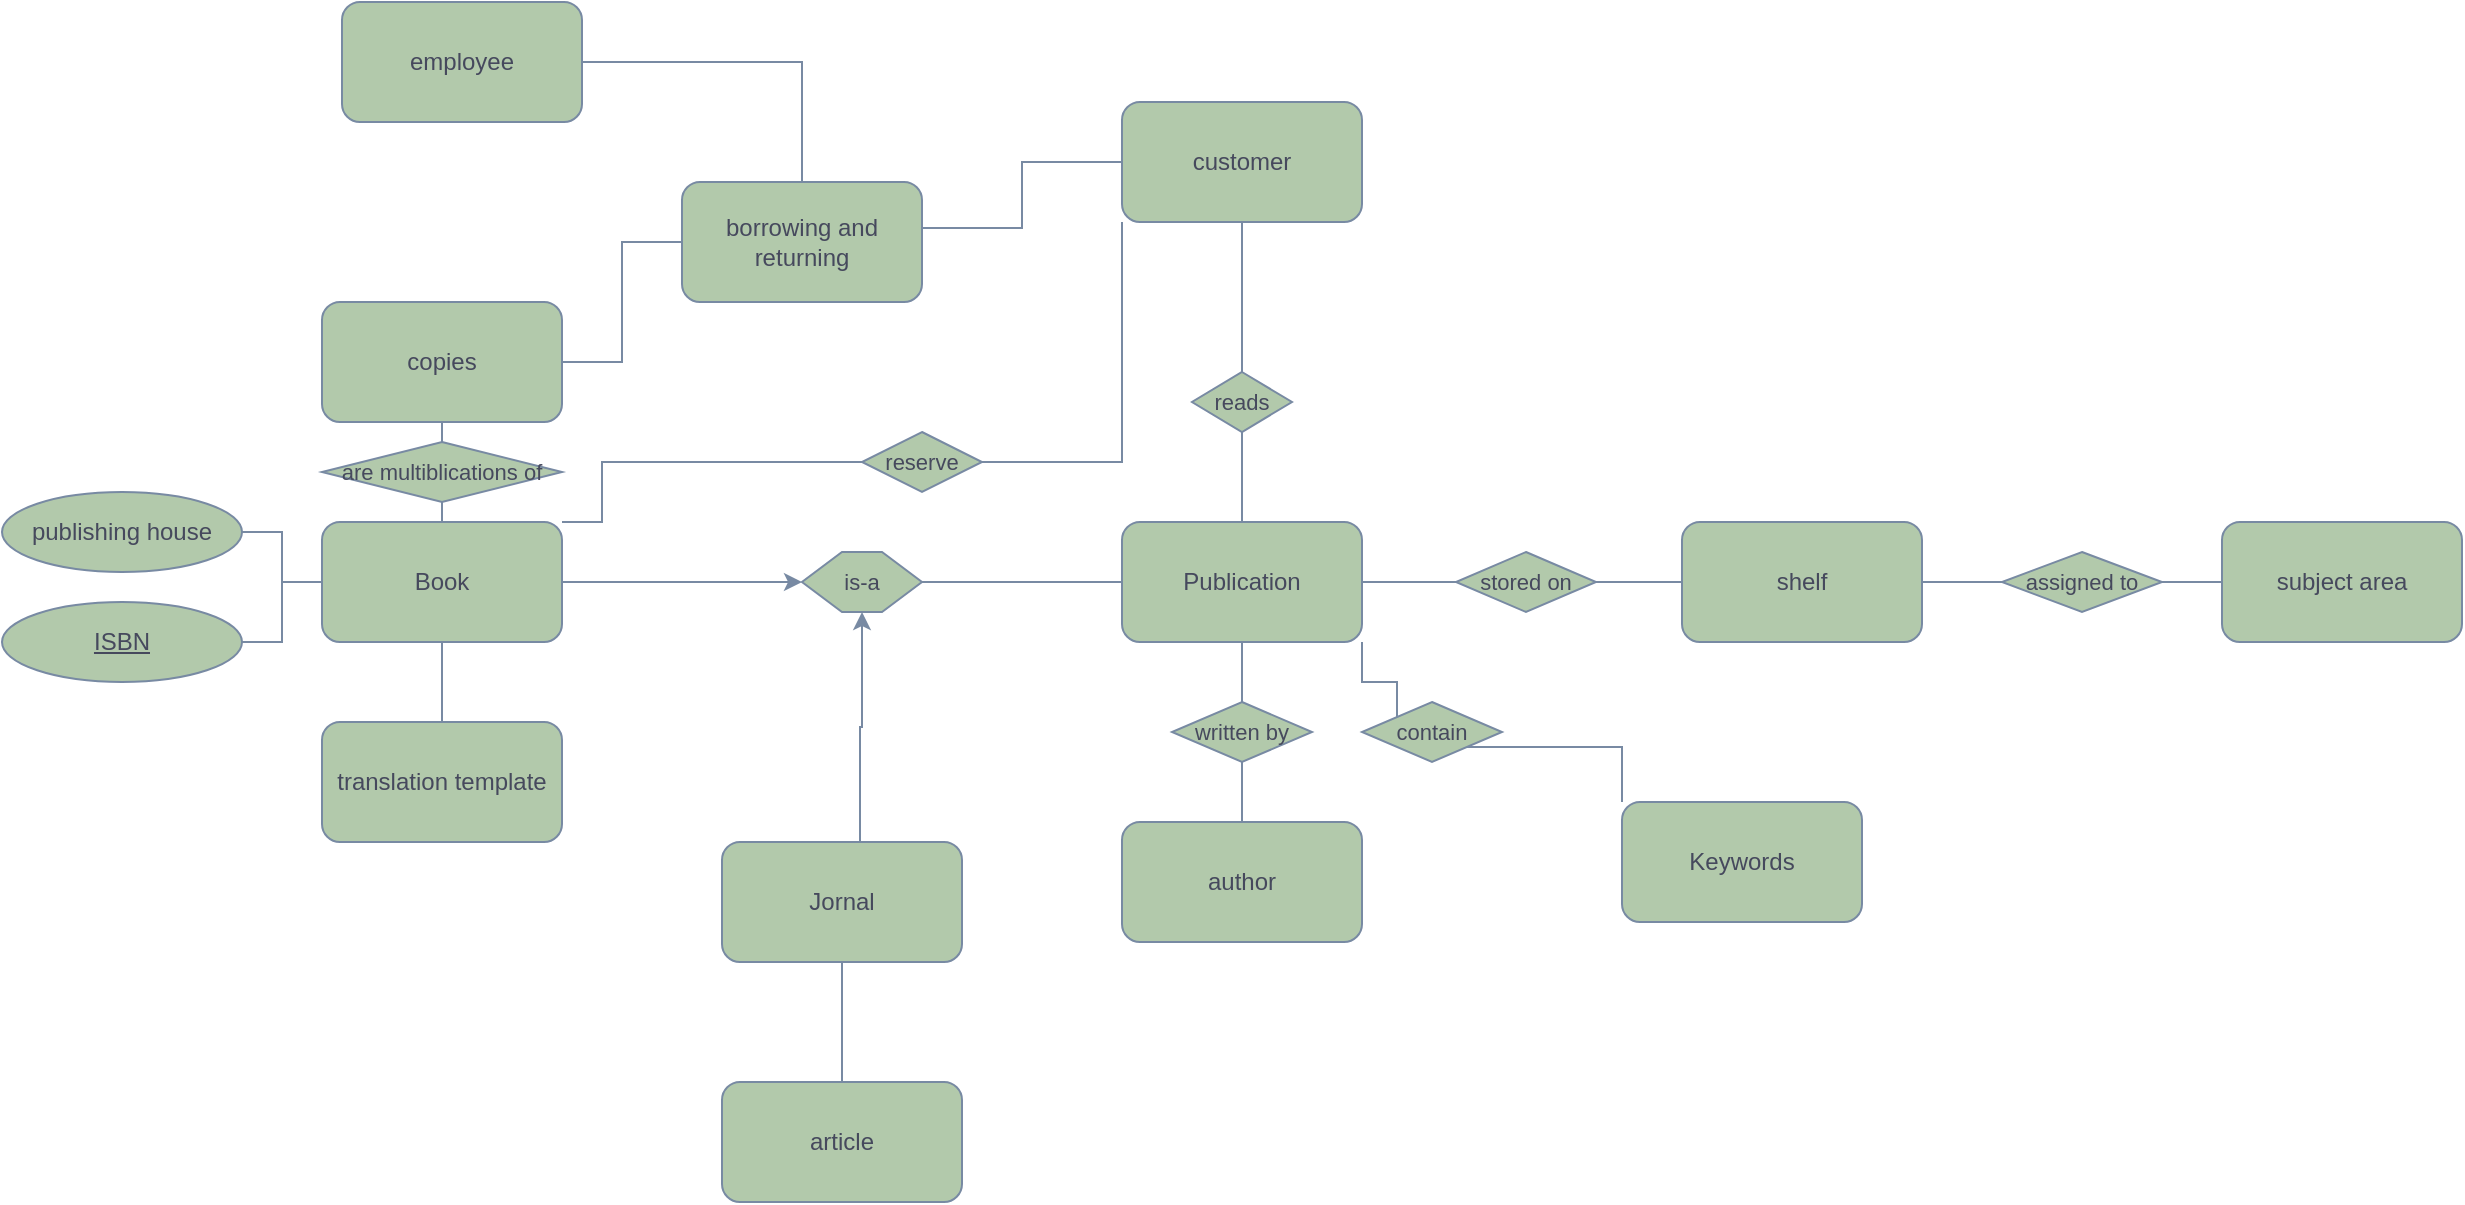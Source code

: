 <mxfile version="26.2.2">
  <diagram name="Seite-1" id="tsrc8ydOF3_2nM63vob0">
    <mxGraphModel dx="2068" dy="2404" grid="1" gridSize="10" guides="1" tooltips="1" connect="1" arrows="1" fold="1" page="1" pageScale="1" pageWidth="827" pageHeight="1169" math="0" shadow="0">
      <root>
        <mxCell id="0" />
        <mxCell id="1" parent="0" />
        <mxCell id="QP1Ot8ZAfSgMZhXPvZnd-15" style="edgeStyle=orthogonalEdgeStyle;shape=connector;rounded=0;orthogonalLoop=1;jettySize=auto;html=1;exitX=1;exitY=0.5;exitDx=0;exitDy=0;entryX=0;entryY=0.5;entryDx=0;entryDy=0;strokeColor=#788AA3;align=center;verticalAlign=middle;fontFamily=Helvetica;fontSize=11;fontColor=default;labelBackgroundColor=none;startFill=0;endArrow=none;" edge="1" parent="1" source="QP1Ot8ZAfSgMZhXPvZnd-40" target="QP1Ot8ZAfSgMZhXPvZnd-16">
          <mxGeometry relative="1" as="geometry">
            <mxPoint x="370" y="170" as="targetPoint" />
          </mxGeometry>
        </mxCell>
        <mxCell id="QP1Ot8ZAfSgMZhXPvZnd-21" style="edgeStyle=orthogonalEdgeStyle;rounded=0;orthogonalLoop=1;jettySize=auto;html=1;exitX=1;exitY=0.5;exitDx=0;exitDy=0;entryX=0;entryY=0.5;entryDx=0;entryDy=0;strokeColor=#788AA3;fontColor=#46495D;fillColor=#B2C9AB;endArrow=none;startFill=0;" edge="1" parent="1" source="QP1Ot8ZAfSgMZhXPvZnd-8" target="QP1Ot8ZAfSgMZhXPvZnd-67">
          <mxGeometry relative="1" as="geometry">
            <mxPoint x="370" y="5" as="targetPoint" />
          </mxGeometry>
        </mxCell>
        <mxCell id="QP1Ot8ZAfSgMZhXPvZnd-49" style="edgeStyle=orthogonalEdgeStyle;shape=connector;rounded=0;orthogonalLoop=1;jettySize=auto;html=1;exitX=1;exitY=0;exitDx=0;exitDy=0;entryX=0;entryY=0.5;entryDx=0;entryDy=0;strokeColor=#788AA3;align=center;verticalAlign=middle;fontFamily=Helvetica;fontSize=11;fontColor=#46495D;labelBackgroundColor=default;startFill=0;endArrow=none;fillColor=#B2C9AB;" edge="1" parent="1" source="QP1Ot8ZAfSgMZhXPvZnd-1" target="QP1Ot8ZAfSgMZhXPvZnd-48">
          <mxGeometry relative="1" as="geometry">
            <Array as="points">
              <mxPoint x="330" y="140" />
              <mxPoint x="330" y="110" />
            </Array>
          </mxGeometry>
        </mxCell>
        <mxCell id="QP1Ot8ZAfSgMZhXPvZnd-1" value="Book" style="rounded=1;whiteSpace=wrap;html=1;labelBackgroundColor=none;fillColor=#B2C9AB;strokeColor=#788AA3;fontColor=#46495D;" vertex="1" parent="1">
          <mxGeometry x="190" y="140" width="120" height="60" as="geometry" />
        </mxCell>
        <mxCell id="QP1Ot8ZAfSgMZhXPvZnd-27" style="edgeStyle=orthogonalEdgeStyle;shape=connector;rounded=0;orthogonalLoop=1;jettySize=auto;html=1;exitX=0.575;exitY=0.033;exitDx=0;exitDy=0;entryX=0.5;entryY=1;entryDx=0;entryDy=0;strokeColor=#788AA3;align=center;verticalAlign=middle;fontFamily=Helvetica;fontSize=11;fontColor=#46495D;labelBackgroundColor=default;startFill=0;endArrow=classic;fillColor=#B2C9AB;endFill=1;exitPerimeter=0;" edge="1" parent="1" source="QP1Ot8ZAfSgMZhXPvZnd-2" target="QP1Ot8ZAfSgMZhXPvZnd-23">
          <mxGeometry relative="1" as="geometry" />
        </mxCell>
        <mxCell id="QP1Ot8ZAfSgMZhXPvZnd-2" value="Jornal" style="rounded=1;whiteSpace=wrap;html=1;labelBackgroundColor=none;fillColor=#B2C9AB;strokeColor=#788AA3;fontColor=#46495D;" vertex="1" parent="1">
          <mxGeometry x="390" y="300" width="120" height="60" as="geometry" />
        </mxCell>
        <mxCell id="QP1Ot8ZAfSgMZhXPvZnd-7" value="" style="edgeStyle=orthogonalEdgeStyle;rounded=0;orthogonalLoop=1;jettySize=auto;html=1;strokeColor=#788AA3;fontColor=default;endArrow=none;startFill=0;labelBackgroundColor=none;" edge="1" parent="1" source="QP1Ot8ZAfSgMZhXPvZnd-3" target="QP1Ot8ZAfSgMZhXPvZnd-1">
          <mxGeometry relative="1" as="geometry" />
        </mxCell>
        <mxCell id="QP1Ot8ZAfSgMZhXPvZnd-3" value="publishing house" style="rounded=1;whiteSpace=wrap;html=1;labelBackgroundColor=none;fillColor=#B2C9AB;strokeColor=#788AA3;fontColor=#46495D;shape=ellipse;perimeter=ellipsePerimeter;" vertex="1" parent="1">
          <mxGeometry x="30" y="125" width="120" height="40" as="geometry" />
        </mxCell>
        <mxCell id="QP1Ot8ZAfSgMZhXPvZnd-36" value="" style="edgeStyle=orthogonalEdgeStyle;shape=connector;rounded=0;orthogonalLoop=1;jettySize=auto;html=1;strokeColor=#788AA3;align=center;verticalAlign=middle;fontFamily=Helvetica;fontSize=11;fontColor=#46495D;labelBackgroundColor=default;startFill=0;endArrow=none;fillColor=#B2C9AB;entryX=0.5;entryY=1;entryDx=0;entryDy=0;" edge="1" parent="1" source="QP1Ot8ZAfSgMZhXPvZnd-4" target="QP1Ot8ZAfSgMZhXPvZnd-2">
          <mxGeometry relative="1" as="geometry">
            <mxPoint x="450" y="480" as="targetPoint" />
          </mxGeometry>
        </mxCell>
        <mxCell id="QP1Ot8ZAfSgMZhXPvZnd-4" value="article" style="rounded=1;whiteSpace=wrap;html=1;labelBackgroundColor=none;fillColor=#B2C9AB;strokeColor=#788AA3;fontColor=#46495D;" vertex="1" parent="1">
          <mxGeometry x="390" y="420" width="120" height="60" as="geometry" />
        </mxCell>
        <mxCell id="QP1Ot8ZAfSgMZhXPvZnd-5" value="subject area" style="rounded=1;whiteSpace=wrap;html=1;labelBackgroundColor=none;fillColor=#B2C9AB;strokeColor=#788AA3;fontColor=#46495D;" vertex="1" parent="1">
          <mxGeometry x="1140" y="140" width="120" height="60" as="geometry" />
        </mxCell>
        <mxCell id="QP1Ot8ZAfSgMZhXPvZnd-33" value="" style="edgeStyle=orthogonalEdgeStyle;shape=connector;rounded=0;orthogonalLoop=1;jettySize=auto;html=1;strokeColor=#788AA3;align=center;verticalAlign=middle;fontFamily=Helvetica;fontSize=11;fontColor=#46495D;labelBackgroundColor=default;startFill=0;endArrow=none;fillColor=#B2C9AB;" edge="1" parent="1" source="QP1Ot8ZAfSgMZhXPvZnd-6" target="QP1Ot8ZAfSgMZhXPvZnd-31">
          <mxGeometry relative="1" as="geometry" />
        </mxCell>
        <mxCell id="QP1Ot8ZAfSgMZhXPvZnd-6" value="author" style="rounded=1;whiteSpace=wrap;html=1;labelBackgroundColor=none;fillColor=#B2C9AB;strokeColor=#788AA3;fontColor=#46495D;" vertex="1" parent="1">
          <mxGeometry x="590" y="290" width="120" height="60" as="geometry" />
        </mxCell>
        <mxCell id="QP1Ot8ZAfSgMZhXPvZnd-17" style="edgeStyle=orthogonalEdgeStyle;shape=connector;rounded=0;orthogonalLoop=1;jettySize=auto;html=1;exitX=0.5;exitY=1;exitDx=0;exitDy=0;entryX=0.5;entryY=0;entryDx=0;entryDy=0;strokeColor=#788AA3;align=center;verticalAlign=middle;fontFamily=Helvetica;fontSize=11;fontColor=default;labelBackgroundColor=none;startFill=0;endArrow=none;" edge="1" parent="1" source="QP1Ot8ZAfSgMZhXPvZnd-55" target="QP1Ot8ZAfSgMZhXPvZnd-1">
          <mxGeometry relative="1" as="geometry" />
        </mxCell>
        <mxCell id="QP1Ot8ZAfSgMZhXPvZnd-8" value="copies" style="rounded=1;whiteSpace=wrap;html=1;labelBackgroundColor=none;fillColor=#B2C9AB;strokeColor=#788AA3;fontColor=#46495D;" vertex="1" parent="1">
          <mxGeometry x="190" y="30" width="120" height="60" as="geometry" />
        </mxCell>
        <mxCell id="QP1Ot8ZAfSgMZhXPvZnd-13" value="" style="edgeStyle=orthogonalEdgeStyle;shape=connector;rounded=0;orthogonalLoop=1;jettySize=auto;html=1;exitX=0;exitY=0.5;exitDx=0;exitDy=0;entryX=1;entryY=0.5;entryDx=0;entryDy=0;strokeColor=#788AA3;align=center;verticalAlign=middle;fontFamily=Helvetica;fontSize=11;fontColor=default;labelBackgroundColor=none;startFill=0;endArrow=none;" edge="1" parent="1" source="QP1Ot8ZAfSgMZhXPvZnd-5" target="QP1Ot8ZAfSgMZhXPvZnd-16">
          <mxGeometry relative="1" as="geometry">
            <mxPoint x="440" y="90" as="sourcePoint" />
            <mxPoint x="524" y="170" as="targetPoint" />
          </mxGeometry>
        </mxCell>
        <mxCell id="QP1Ot8ZAfSgMZhXPvZnd-16" value="assigned to" style="rhombus;whiteSpace=wrap;html=1;strokeColor=#788AA3;fontFamily=Helvetica;fontSize=11;fontColor=#46495D;labelBackgroundColor=none;fillColor=#B2C9AB;" vertex="1" parent="1">
          <mxGeometry x="1030" y="155" width="80" height="30" as="geometry" />
        </mxCell>
        <mxCell id="QP1Ot8ZAfSgMZhXPvZnd-29" value="" style="edgeStyle=orthogonalEdgeStyle;shape=connector;rounded=0;orthogonalLoop=1;jettySize=auto;html=1;strokeColor=#788AA3;align=center;verticalAlign=middle;fontFamily=Helvetica;fontSize=11;fontColor=#46495D;labelBackgroundColor=default;startFill=0;endArrow=none;fillColor=#B2C9AB;" edge="1" parent="1" source="QP1Ot8ZAfSgMZhXPvZnd-19" target="QP1Ot8ZAfSgMZhXPvZnd-28">
          <mxGeometry relative="1" as="geometry" />
        </mxCell>
        <mxCell id="QP1Ot8ZAfSgMZhXPvZnd-19" value="customer" style="rounded=1;whiteSpace=wrap;html=1;labelBackgroundColor=none;fillColor=#B2C9AB;strokeColor=#788AA3;fontColor=#46495D;" vertex="1" parent="1">
          <mxGeometry x="590" y="-70" width="120" height="60" as="geometry" />
        </mxCell>
        <mxCell id="QP1Ot8ZAfSgMZhXPvZnd-45" style="edgeStyle=orthogonalEdgeStyle;shape=connector;rounded=0;orthogonalLoop=1;jettySize=auto;html=1;exitX=0.983;exitY=0.383;exitDx=0;exitDy=0;entryX=0;entryY=0.5;entryDx=0;entryDy=0;strokeColor=#788AA3;align=center;verticalAlign=middle;fontFamily=Helvetica;fontSize=11;fontColor=#46495D;labelBackgroundColor=default;startFill=0;endArrow=none;fillColor=#B2C9AB;exitPerimeter=0;" edge="1" parent="1" source="QP1Ot8ZAfSgMZhXPvZnd-67" target="QP1Ot8ZAfSgMZhXPvZnd-19">
          <mxGeometry relative="1" as="geometry">
            <mxPoint x="490" y="5" as="sourcePoint" />
          </mxGeometry>
        </mxCell>
        <mxCell id="QP1Ot8ZAfSgMZhXPvZnd-24" value="" style="edgeStyle=orthogonalEdgeStyle;shape=connector;rounded=0;orthogonalLoop=1;jettySize=auto;html=1;exitX=1;exitY=0.5;exitDx=0;exitDy=0;entryX=0;entryY=0.5;entryDx=0;entryDy=0;strokeColor=#788AA3;align=center;verticalAlign=middle;fontFamily=Helvetica;fontSize=11;fontColor=default;labelBackgroundColor=none;startFill=0;endArrow=classic;endFill=1;" edge="1" parent="1" source="QP1Ot8ZAfSgMZhXPvZnd-1" target="QP1Ot8ZAfSgMZhXPvZnd-23">
          <mxGeometry relative="1" as="geometry">
            <mxPoint x="310" y="170" as="sourcePoint" />
            <mxPoint x="1000" y="210" as="targetPoint" />
          </mxGeometry>
        </mxCell>
        <mxCell id="QP1Ot8ZAfSgMZhXPvZnd-23" value="is-a" style="whiteSpace=wrap;html=1;strokeColor=#788AA3;fontFamily=Helvetica;fontSize=11;fontColor=#46495D;labelBackgroundColor=none;fillColor=#B2C9AB;shape=hexagon;perimeter=hexagonPerimeter2;fixedSize=1;" vertex="1" parent="1">
          <mxGeometry x="430" y="155" width="60" height="30" as="geometry" />
        </mxCell>
        <mxCell id="QP1Ot8ZAfSgMZhXPvZnd-26" value="" style="edgeStyle=orthogonalEdgeStyle;shape=connector;rounded=0;orthogonalLoop=1;jettySize=auto;html=1;exitX=1;exitY=0.5;exitDx=0;exitDy=0;entryX=0;entryY=0.5;entryDx=0;entryDy=0;strokeColor=#788AA3;align=center;verticalAlign=middle;fontFamily=Helvetica;fontSize=11;fontColor=default;labelBackgroundColor=none;startFill=0;endArrow=none;" edge="1" parent="1" source="QP1Ot8ZAfSgMZhXPvZnd-23" target="QP1Ot8ZAfSgMZhXPvZnd-25">
          <mxGeometry relative="1" as="geometry">
            <mxPoint x="490" y="170" as="sourcePoint" />
            <mxPoint x="1000" y="210" as="targetPoint" />
          </mxGeometry>
        </mxCell>
        <mxCell id="QP1Ot8ZAfSgMZhXPvZnd-30" value="" style="edgeStyle=orthogonalEdgeStyle;shape=connector;rounded=0;orthogonalLoop=1;jettySize=auto;html=1;strokeColor=#788AA3;align=center;verticalAlign=middle;fontFamily=Helvetica;fontSize=11;fontColor=#46495D;labelBackgroundColor=default;startFill=0;endArrow=none;fillColor=#B2C9AB;" edge="1" parent="1" source="QP1Ot8ZAfSgMZhXPvZnd-25" target="QP1Ot8ZAfSgMZhXPvZnd-28">
          <mxGeometry relative="1" as="geometry" />
        </mxCell>
        <mxCell id="QP1Ot8ZAfSgMZhXPvZnd-58" style="edgeStyle=orthogonalEdgeStyle;shape=connector;rounded=0;orthogonalLoop=1;jettySize=auto;html=1;exitX=1;exitY=1;exitDx=0;exitDy=0;entryX=0;entryY=0;entryDx=0;entryDy=0;strokeColor=#788AA3;align=center;verticalAlign=middle;fontFamily=Helvetica;fontSize=11;fontColor=#46495D;labelBackgroundColor=default;startFill=0;endArrow=none;fillColor=#B2C9AB;" edge="1" parent="1" source="QP1Ot8ZAfSgMZhXPvZnd-59" target="QP1Ot8ZAfSgMZhXPvZnd-57">
          <mxGeometry relative="1" as="geometry" />
        </mxCell>
        <mxCell id="QP1Ot8ZAfSgMZhXPvZnd-25" value="Publication" style="rounded=1;whiteSpace=wrap;html=1;labelBackgroundColor=none;fillColor=#B2C9AB;strokeColor=#788AA3;fontColor=#46495D;" vertex="1" parent="1">
          <mxGeometry x="590" y="140" width="120" height="60" as="geometry" />
        </mxCell>
        <mxCell id="QP1Ot8ZAfSgMZhXPvZnd-28" value="reads" style="rhombus;whiteSpace=wrap;html=1;strokeColor=#788AA3;fontFamily=Helvetica;fontSize=11;fontColor=#46495D;labelBackgroundColor=none;fillColor=#B2C9AB;" vertex="1" parent="1">
          <mxGeometry x="625" y="65" width="50" height="30" as="geometry" />
        </mxCell>
        <mxCell id="QP1Ot8ZAfSgMZhXPvZnd-32" value="" style="edgeStyle=orthogonalEdgeStyle;shape=connector;rounded=0;orthogonalLoop=1;jettySize=auto;html=1;strokeColor=#788AA3;align=center;verticalAlign=middle;fontFamily=Helvetica;fontSize=11;fontColor=#46495D;labelBackgroundColor=default;startFill=0;endArrow=none;fillColor=#B2C9AB;" edge="1" parent="1" source="QP1Ot8ZAfSgMZhXPvZnd-31" target="QP1Ot8ZAfSgMZhXPvZnd-25">
          <mxGeometry relative="1" as="geometry" />
        </mxCell>
        <mxCell id="QP1Ot8ZAfSgMZhXPvZnd-31" value="written by" style="rhombus;whiteSpace=wrap;html=1;strokeColor=#788AA3;fontFamily=Helvetica;fontSize=11;fontColor=#46495D;labelBackgroundColor=none;fillColor=#B2C9AB;" vertex="1" parent="1">
          <mxGeometry x="615" y="230" width="70" height="30" as="geometry" />
        </mxCell>
        <mxCell id="QP1Ot8ZAfSgMZhXPvZnd-44" value="" style="edgeStyle=orthogonalEdgeStyle;shape=connector;rounded=0;orthogonalLoop=1;jettySize=auto;html=1;strokeColor=#788AA3;align=center;verticalAlign=middle;fontFamily=Helvetica;fontSize=11;fontColor=#46495D;labelBackgroundColor=default;startFill=0;endArrow=none;fillColor=#B2C9AB;" edge="1" parent="1" source="QP1Ot8ZAfSgMZhXPvZnd-37" target="QP1Ot8ZAfSgMZhXPvZnd-1">
          <mxGeometry relative="1" as="geometry" />
        </mxCell>
        <mxCell id="QP1Ot8ZAfSgMZhXPvZnd-37" value="translation template" style="rounded=1;whiteSpace=wrap;html=1;labelBackgroundColor=none;fillColor=#B2C9AB;strokeColor=#788AA3;fontColor=#46495D;" vertex="1" parent="1">
          <mxGeometry x="190" y="240" width="120" height="60" as="geometry" />
        </mxCell>
        <mxCell id="QP1Ot8ZAfSgMZhXPvZnd-61" style="edgeStyle=orthogonalEdgeStyle;shape=connector;rounded=0;orthogonalLoop=1;jettySize=auto;html=1;exitX=1;exitY=0.5;exitDx=0;exitDy=0;entryX=0.5;entryY=0;entryDx=0;entryDy=0;strokeColor=#788AA3;align=center;verticalAlign=middle;fontFamily=Helvetica;fontSize=11;fontColor=#46495D;labelBackgroundColor=default;startFill=0;endArrow=none;fillColor=#B2C9AB;" edge="1" parent="1" source="QP1Ot8ZAfSgMZhXPvZnd-38" target="QP1Ot8ZAfSgMZhXPvZnd-67">
          <mxGeometry relative="1" as="geometry">
            <mxPoint x="430" y="-10" as="targetPoint" />
          </mxGeometry>
        </mxCell>
        <mxCell id="QP1Ot8ZAfSgMZhXPvZnd-38" value="employee" style="rounded=1;whiteSpace=wrap;html=1;labelBackgroundColor=none;fillColor=#B2C9AB;strokeColor=#788AA3;fontColor=#46495D;" vertex="1" parent="1">
          <mxGeometry x="200" y="-120" width="120" height="60" as="geometry" />
        </mxCell>
        <mxCell id="QP1Ot8ZAfSgMZhXPvZnd-41" value="" style="edgeStyle=orthogonalEdgeStyle;shape=connector;rounded=0;orthogonalLoop=1;jettySize=auto;html=1;exitX=1;exitY=0.5;exitDx=0;exitDy=0;entryX=0;entryY=0.5;entryDx=0;entryDy=0;strokeColor=#788AA3;align=center;verticalAlign=middle;fontFamily=Helvetica;fontSize=11;fontColor=default;labelBackgroundColor=none;startFill=0;endArrow=none;" edge="1" parent="1" source="QP1Ot8ZAfSgMZhXPvZnd-42" target="QP1Ot8ZAfSgMZhXPvZnd-40">
          <mxGeometry relative="1" as="geometry">
            <mxPoint x="710" y="170" as="sourcePoint" />
            <mxPoint x="1130" y="170" as="targetPoint" />
          </mxGeometry>
        </mxCell>
        <mxCell id="QP1Ot8ZAfSgMZhXPvZnd-40" value="shelf" style="rounded=1;whiteSpace=wrap;html=1;labelBackgroundColor=none;fillColor=#B2C9AB;strokeColor=#788AA3;fontColor=#46495D;" vertex="1" parent="1">
          <mxGeometry x="870" y="140" width="120" height="60" as="geometry" />
        </mxCell>
        <mxCell id="QP1Ot8ZAfSgMZhXPvZnd-43" value="" style="edgeStyle=orthogonalEdgeStyle;shape=connector;rounded=0;orthogonalLoop=1;jettySize=auto;html=1;exitX=1;exitY=0.5;exitDx=0;exitDy=0;entryX=0;entryY=0.5;entryDx=0;entryDy=0;strokeColor=#788AA3;align=center;verticalAlign=middle;fontFamily=Helvetica;fontSize=11;fontColor=default;labelBackgroundColor=none;startFill=0;endArrow=none;" edge="1" parent="1" source="QP1Ot8ZAfSgMZhXPvZnd-25" target="QP1Ot8ZAfSgMZhXPvZnd-42">
          <mxGeometry relative="1" as="geometry">
            <mxPoint x="710" y="170" as="sourcePoint" />
            <mxPoint x="930" y="170" as="targetPoint" />
          </mxGeometry>
        </mxCell>
        <mxCell id="QP1Ot8ZAfSgMZhXPvZnd-42" value="stored on" style="rhombus;whiteSpace=wrap;html=1;strokeColor=#788AA3;fontFamily=Helvetica;fontSize=11;fontColor=#46495D;labelBackgroundColor=none;fillColor=#B2C9AB;" vertex="1" parent="1">
          <mxGeometry x="757" y="155" width="70" height="30" as="geometry" />
        </mxCell>
        <mxCell id="QP1Ot8ZAfSgMZhXPvZnd-50" style="edgeStyle=orthogonalEdgeStyle;shape=connector;rounded=0;orthogonalLoop=1;jettySize=auto;html=1;exitX=1;exitY=0.5;exitDx=0;exitDy=0;entryX=0;entryY=1;entryDx=0;entryDy=0;strokeColor=#788AA3;align=center;verticalAlign=middle;fontFamily=Helvetica;fontSize=11;fontColor=#46495D;labelBackgroundColor=default;startFill=0;endArrow=none;fillColor=#B2C9AB;" edge="1" parent="1" source="QP1Ot8ZAfSgMZhXPvZnd-48" target="QP1Ot8ZAfSgMZhXPvZnd-19">
          <mxGeometry relative="1" as="geometry" />
        </mxCell>
        <mxCell id="QP1Ot8ZAfSgMZhXPvZnd-48" value="reserve" style="rhombus;whiteSpace=wrap;html=1;strokeColor=#788AA3;fontFamily=Helvetica;fontSize=11;fontColor=#46495D;labelBackgroundColor=none;fillColor=#B2C9AB;" vertex="1" parent="1">
          <mxGeometry x="460" y="95" width="60" height="30" as="geometry" />
        </mxCell>
        <mxCell id="QP1Ot8ZAfSgMZhXPvZnd-56" value="" style="edgeStyle=orthogonalEdgeStyle;shape=connector;rounded=0;orthogonalLoop=1;jettySize=auto;html=1;exitX=0.5;exitY=1;exitDx=0;exitDy=0;entryX=0.5;entryY=0;entryDx=0;entryDy=0;strokeColor=#788AA3;align=center;verticalAlign=middle;fontFamily=Helvetica;fontSize=11;fontColor=default;labelBackgroundColor=none;startFill=0;endArrow=none;" edge="1" parent="1" source="QP1Ot8ZAfSgMZhXPvZnd-8" target="QP1Ot8ZAfSgMZhXPvZnd-55">
          <mxGeometry relative="1" as="geometry">
            <mxPoint x="250" y="90" as="sourcePoint" />
            <mxPoint x="250" y="140" as="targetPoint" />
          </mxGeometry>
        </mxCell>
        <mxCell id="QP1Ot8ZAfSgMZhXPvZnd-55" value="are multiblications of" style="rhombus;whiteSpace=wrap;html=1;strokeColor=#788AA3;fontFamily=Helvetica;fontSize=11;fontColor=#46495D;labelBackgroundColor=none;fillColor=#B2C9AB;" vertex="1" parent="1">
          <mxGeometry x="190" y="100" width="120" height="30" as="geometry" />
        </mxCell>
        <mxCell id="QP1Ot8ZAfSgMZhXPvZnd-57" value="Keywords" style="rounded=1;whiteSpace=wrap;html=1;labelBackgroundColor=none;fillColor=#B2C9AB;strokeColor=#788AA3;fontColor=#46495D;" vertex="1" parent="1">
          <mxGeometry x="840" y="280" width="120" height="60" as="geometry" />
        </mxCell>
        <mxCell id="QP1Ot8ZAfSgMZhXPvZnd-60" value="" style="edgeStyle=orthogonalEdgeStyle;shape=connector;rounded=0;orthogonalLoop=1;jettySize=auto;html=1;exitX=1;exitY=1;exitDx=0;exitDy=0;entryX=0;entryY=0;entryDx=0;entryDy=0;strokeColor=#788AA3;align=center;verticalAlign=middle;fontFamily=Helvetica;fontSize=11;fontColor=#46495D;labelBackgroundColor=default;startFill=0;endArrow=none;fillColor=#B2C9AB;" edge="1" parent="1" source="QP1Ot8ZAfSgMZhXPvZnd-25" target="QP1Ot8ZAfSgMZhXPvZnd-59">
          <mxGeometry relative="1" as="geometry">
            <mxPoint x="710" y="200" as="sourcePoint" />
            <mxPoint x="770" y="280" as="targetPoint" />
          </mxGeometry>
        </mxCell>
        <mxCell id="QP1Ot8ZAfSgMZhXPvZnd-59" value="contain" style="rhombus;whiteSpace=wrap;html=1;strokeColor=#788AA3;fontFamily=Helvetica;fontSize=11;fontColor=#46495D;labelBackgroundColor=none;fillColor=#B2C9AB;" vertex="1" parent="1">
          <mxGeometry x="710" y="230" width="70" height="30" as="geometry" />
        </mxCell>
        <mxCell id="QP1Ot8ZAfSgMZhXPvZnd-66" style="edgeStyle=orthogonalEdgeStyle;shape=connector;rounded=0;orthogonalLoop=1;jettySize=auto;html=1;entryX=0;entryY=0.5;entryDx=0;entryDy=0;strokeColor=#788AA3;align=center;verticalAlign=middle;fontFamily=Helvetica;fontSize=11;fontColor=#46495D;labelBackgroundColor=default;startFill=0;endArrow=none;fillColor=#B2C9AB;" edge="1" parent="1" source="QP1Ot8ZAfSgMZhXPvZnd-65" target="QP1Ot8ZAfSgMZhXPvZnd-1">
          <mxGeometry relative="1" as="geometry" />
        </mxCell>
        <mxCell id="QP1Ot8ZAfSgMZhXPvZnd-65" value="&lt;u&gt;ISBN&lt;/u&gt;" style="rounded=1;whiteSpace=wrap;html=1;labelBackgroundColor=none;fillColor=#B2C9AB;strokeColor=#788AA3;fontColor=#46495D;shape=ellipse;perimeter=ellipsePerimeter;" vertex="1" parent="1">
          <mxGeometry x="30" y="180" width="120" height="40" as="geometry" />
        </mxCell>
        <mxCell id="QP1Ot8ZAfSgMZhXPvZnd-67" value="borrowing and returning" style="rounded=1;whiteSpace=wrap;html=1;labelBackgroundColor=none;fillColor=#B2C9AB;strokeColor=#788AA3;fontColor=#46495D;" vertex="1" parent="1">
          <mxGeometry x="370" y="-30" width="120" height="60" as="geometry" />
        </mxCell>
      </root>
    </mxGraphModel>
  </diagram>
</mxfile>
